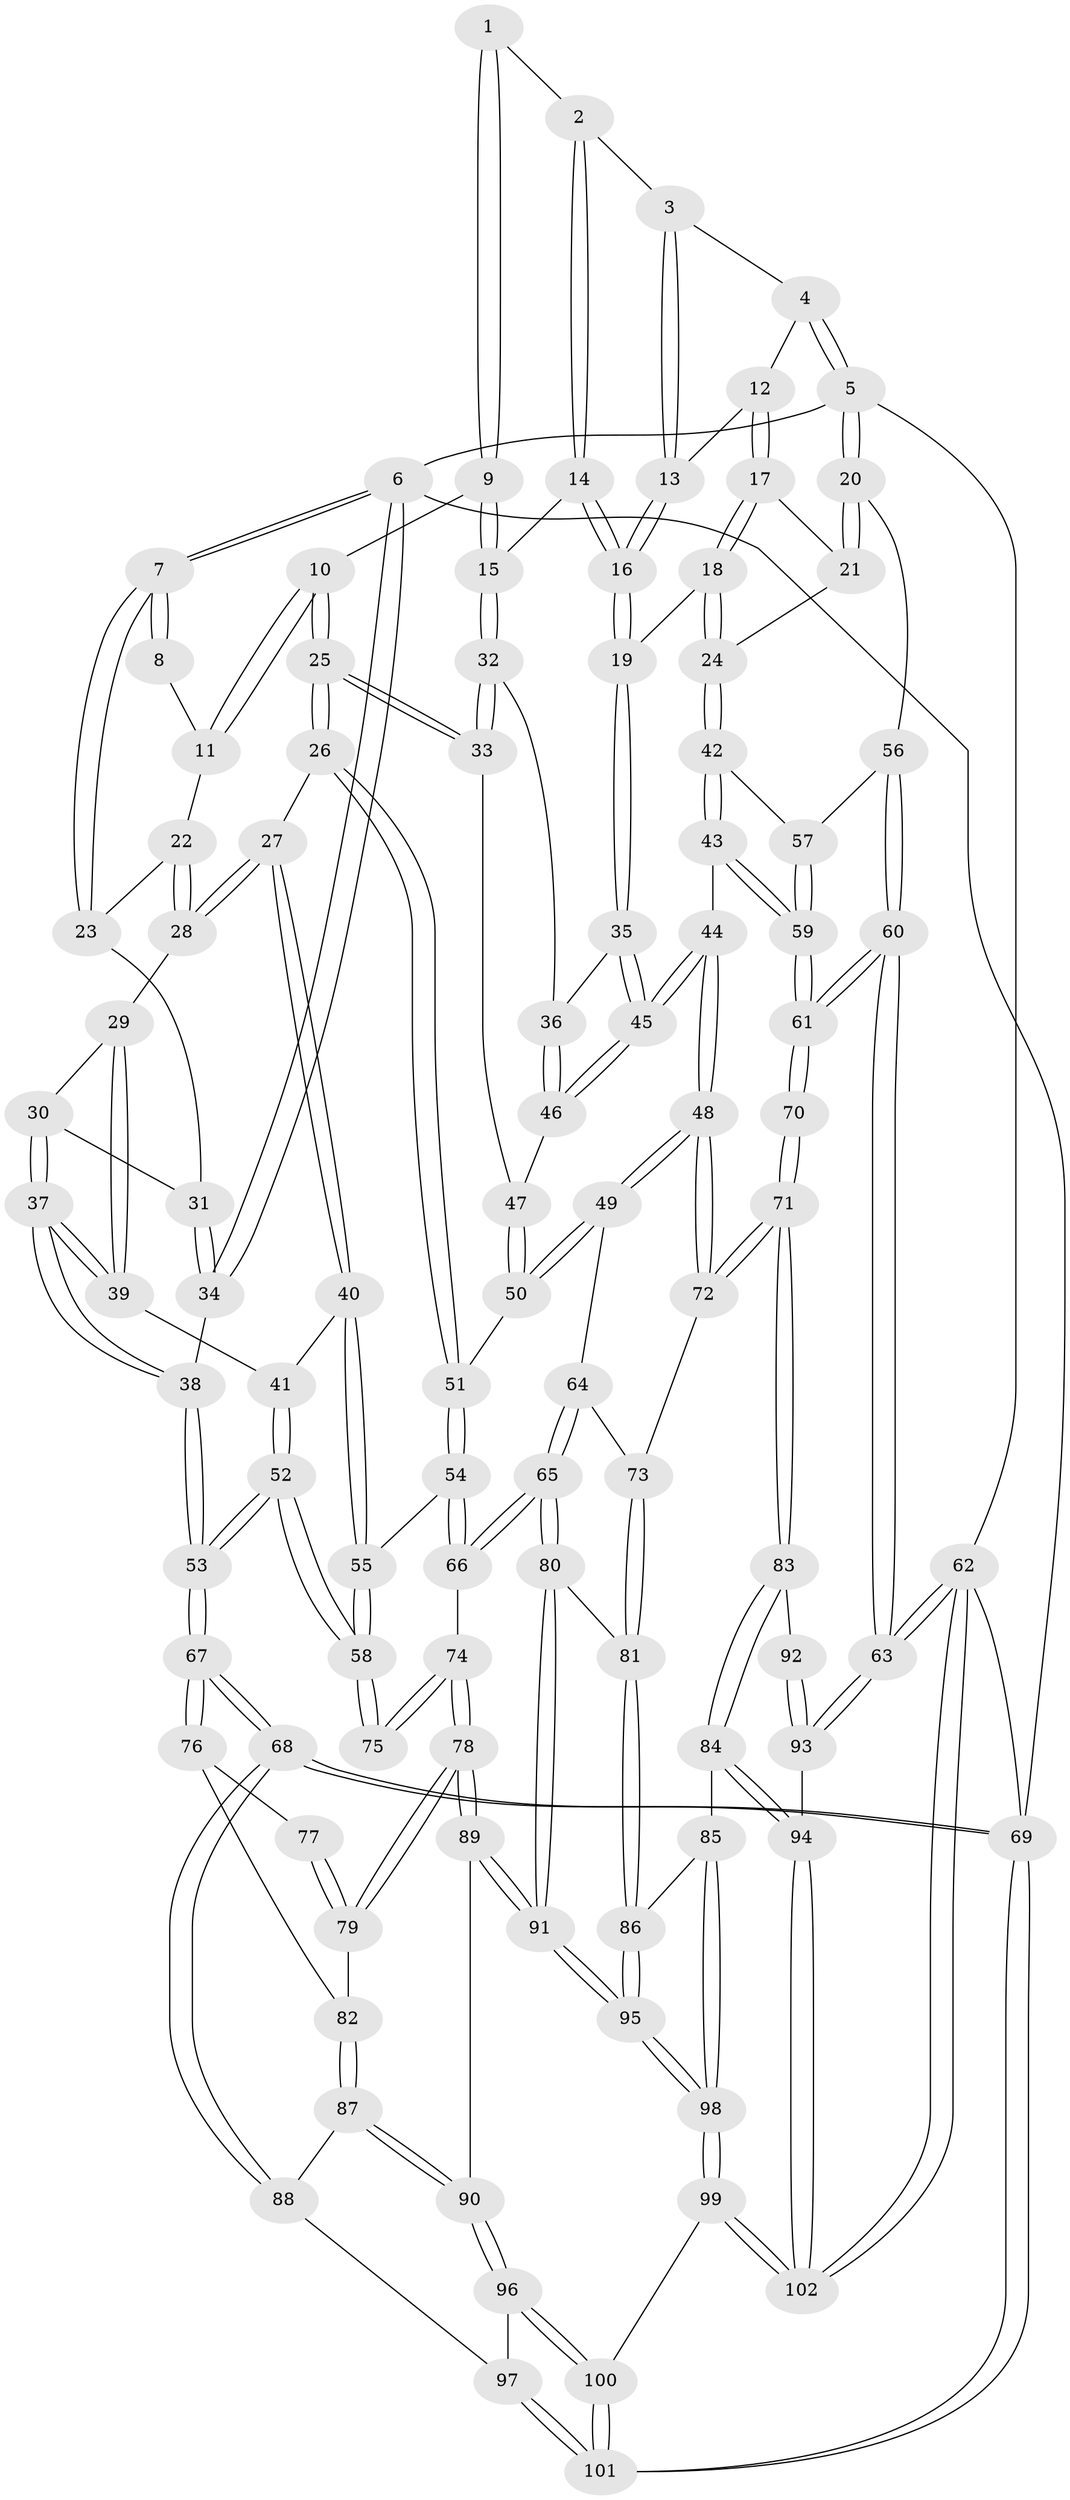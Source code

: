 // coarse degree distribution, {3: 0.11267605633802817, 4: 0.39436619718309857, 5: 0.3380281690140845, 6: 0.1267605633802817, 2: 0.028169014084507043}
// Generated by graph-tools (version 1.1) at 2025/52/02/27/25 19:52:36]
// undirected, 102 vertices, 252 edges
graph export_dot {
graph [start="1"]
  node [color=gray90,style=filled];
  1 [pos="+0.42418239247677053+0"];
  2 [pos="+0.63672847220741+0"];
  3 [pos="+0.6659187557020315+0"];
  4 [pos="+0.9709039385129048+0"];
  5 [pos="+1+0"];
  6 [pos="+0+0"];
  7 [pos="+0+0"];
  8 [pos="+0.16730057250267868+0"];
  9 [pos="+0.35814297920821764+0.0957717988976966"];
  10 [pos="+0.34016250387048336+0.11344738122896747"];
  11 [pos="+0.18623826673172353+0.06315670093247051"];
  12 [pos="+0.8118201478286216+0.09094243135888751"];
  13 [pos="+0.7931671886480608+0.090685864662534"];
  14 [pos="+0.6172806813114028+0.10937086613938954"];
  15 [pos="+0.5367606254480101+0.1340775794919864"];
  16 [pos="+0.648013724567195+0.15573340483271494"];
  17 [pos="+0.8436287121808573+0.12833635682537278"];
  18 [pos="+0.7382314831226343+0.21705814862474632"];
  19 [pos="+0.6605937938155666+0.18348181747345713"];
  20 [pos="+1+0"];
  21 [pos="+0.889813565303514+0.12518558932766993"];
  22 [pos="+0.13877467315518713+0.11353539226079537"];
  23 [pos="+0.10122048710628029+0.1214264796782192"];
  24 [pos="+0.8513447023981707+0.3267757987758373"];
  25 [pos="+0.32311551674833894+0.29212767356634906"];
  26 [pos="+0.31875701368065323+0.29668040040673255"];
  27 [pos="+0.2908450058657835+0.3011836066564915"];
  28 [pos="+0.1797380795814438+0.18522714936803275"];
  29 [pos="+0.10295424297943621+0.26218127968497446"];
  30 [pos="+0.09964629993420616+0.2590364368747257"];
  31 [pos="+0.06191283539966216+0.16210866695347054"];
  32 [pos="+0.45805462470336955+0.23842170301695337"];
  33 [pos="+0.35385428352359166+0.2886463000266635"];
  34 [pos="+0+0.2617823525426423"];
  35 [pos="+0.6345436137735327+0.2378976229721482"];
  36 [pos="+0.5443022890177531+0.2854867080778358"];
  37 [pos="+0+0.3122124441678617"];
  38 [pos="+0+0.3135286584283034"];
  39 [pos="+0.15151445790294815+0.3422750823056484"];
  40 [pos="+0.18907678337808165+0.36082275150010423"];
  41 [pos="+0.15707829047767008+0.346325667012308"];
  42 [pos="+0.8614552923513554+0.3421585580509274"];
  43 [pos="+0.8031797959992271+0.4546515427936835"];
  44 [pos="+0.6483417686186058+0.49757528961270175"];
  45 [pos="+0.6393441968245429+0.47326760606782364"];
  46 [pos="+0.5130401315091953+0.3474202514141825"];
  47 [pos="+0.5116992265103031+0.3474356225748803"];
  48 [pos="+0.6161124581599886+0.5414162935346318"];
  49 [pos="+0.543289964758756+0.5474678946714505"];
  50 [pos="+0.4093666445654531+0.48178396551179953"];
  51 [pos="+0.3966559367349306+0.47822422389106256"];
  52 [pos="+0+0.515296349366526"];
  53 [pos="+0+0.5138288818298006"];
  54 [pos="+0.35356318404353043+0.5151910352305852"];
  55 [pos="+0.15196539944513865+0.5447976264535348"];
  56 [pos="+1+0.25598993596845293"];
  57 [pos="+0.9654056458047124+0.3210161155907965"];
  58 [pos="+0.14547134395068512+0.5531721247891799"];
  59 [pos="+0.987336666914133+0.6729193549469493"];
  60 [pos="+1+0.7883096890857967"];
  61 [pos="+1+0.7280451419989976"];
  62 [pos="+1+1"];
  63 [pos="+1+0.8796437796004241"];
  64 [pos="+0.5134056317009881+0.5832852071716325"];
  65 [pos="+0.3508415112298795+0.7335426819107801"];
  66 [pos="+0.3435194372886422+0.7303452679603352"];
  67 [pos="+0+0.6183550148998398"];
  68 [pos="+0+0.8584319197911103"];
  69 [pos="+0+1"];
  70 [pos="+0.9476198843759839+0.7331220323319049"];
  71 [pos="+0.6551249484435436+0.65801458423021"];
  72 [pos="+0.6461932107143806+0.6388597303087165"];
  73 [pos="+0.5024464375521667+0.7306572114435599"];
  74 [pos="+0.21633893540827884+0.7234191269055662"];
  75 [pos="+0.1693011016264083+0.6312842204463147"];
  76 [pos="+0+0.7017846916290505"];
  77 [pos="+0.055180904901580397+0.690737890719792"];
  78 [pos="+0.17463348192790998+0.7860999172738573"];
  79 [pos="+0.05164719266857711+0.7517220416263026"];
  80 [pos="+0.4085825492822086+0.8044945598865156"];
  81 [pos="+0.44763277673646046+0.8104154880777367"];
  82 [pos="+0.04642735084880709+0.7513754771490921"];
  83 [pos="+0.6346070628473196+0.8105205069571535"];
  84 [pos="+0.6137347769263074+0.8696151184109031"];
  85 [pos="+0.5407166975001166+0.849527044842059"];
  86 [pos="+0.5401757832926448+0.8493557737049697"];
  87 [pos="+0+0.8227010984445475"];
  88 [pos="+0+0.8376821614284626"];
  89 [pos="+0.16311623484336257+0.8245354798906819"];
  90 [pos="+0.16264056720960918+0.8249076293567742"];
  91 [pos="+0.3163286520296384+1"];
  92 [pos="+0.940822803093218+0.7362514188170206"];
  93 [pos="+0.6759858451120853+0.9032878047346994"];
  94 [pos="+0.6382537312629484+0.9166789382369992"];
  95 [pos="+0.32156387470806896+1"];
  96 [pos="+0.10949230861059638+0.8971346226484488"];
  97 [pos="+0.09235849841168685+0.9095351551344208"];
  98 [pos="+0.32259201587792197+1"];
  99 [pos="+0.32257345148646366+1"];
  100 [pos="+0.283246889549009+1"];
  101 [pos="+0+1"];
  102 [pos="+0.6642761740320724+1"];
  1 -- 2;
  1 -- 9;
  1 -- 9;
  2 -- 3;
  2 -- 14;
  2 -- 14;
  3 -- 4;
  3 -- 13;
  3 -- 13;
  4 -- 5;
  4 -- 5;
  4 -- 12;
  5 -- 6;
  5 -- 20;
  5 -- 20;
  5 -- 62;
  6 -- 7;
  6 -- 7;
  6 -- 34;
  6 -- 34;
  6 -- 69;
  7 -- 8;
  7 -- 8;
  7 -- 23;
  7 -- 23;
  8 -- 11;
  9 -- 10;
  9 -- 15;
  9 -- 15;
  10 -- 11;
  10 -- 11;
  10 -- 25;
  10 -- 25;
  11 -- 22;
  12 -- 13;
  12 -- 17;
  12 -- 17;
  13 -- 16;
  13 -- 16;
  14 -- 15;
  14 -- 16;
  14 -- 16;
  15 -- 32;
  15 -- 32;
  16 -- 19;
  16 -- 19;
  17 -- 18;
  17 -- 18;
  17 -- 21;
  18 -- 19;
  18 -- 24;
  18 -- 24;
  19 -- 35;
  19 -- 35;
  20 -- 21;
  20 -- 21;
  20 -- 56;
  21 -- 24;
  22 -- 23;
  22 -- 28;
  22 -- 28;
  23 -- 31;
  24 -- 42;
  24 -- 42;
  25 -- 26;
  25 -- 26;
  25 -- 33;
  25 -- 33;
  26 -- 27;
  26 -- 51;
  26 -- 51;
  27 -- 28;
  27 -- 28;
  27 -- 40;
  27 -- 40;
  28 -- 29;
  29 -- 30;
  29 -- 39;
  29 -- 39;
  30 -- 31;
  30 -- 37;
  30 -- 37;
  31 -- 34;
  31 -- 34;
  32 -- 33;
  32 -- 33;
  32 -- 36;
  33 -- 47;
  34 -- 38;
  35 -- 36;
  35 -- 45;
  35 -- 45;
  36 -- 46;
  36 -- 46;
  37 -- 38;
  37 -- 38;
  37 -- 39;
  37 -- 39;
  38 -- 53;
  38 -- 53;
  39 -- 41;
  40 -- 41;
  40 -- 55;
  40 -- 55;
  41 -- 52;
  41 -- 52;
  42 -- 43;
  42 -- 43;
  42 -- 57;
  43 -- 44;
  43 -- 59;
  43 -- 59;
  44 -- 45;
  44 -- 45;
  44 -- 48;
  44 -- 48;
  45 -- 46;
  45 -- 46;
  46 -- 47;
  47 -- 50;
  47 -- 50;
  48 -- 49;
  48 -- 49;
  48 -- 72;
  48 -- 72;
  49 -- 50;
  49 -- 50;
  49 -- 64;
  50 -- 51;
  51 -- 54;
  51 -- 54;
  52 -- 53;
  52 -- 53;
  52 -- 58;
  52 -- 58;
  53 -- 67;
  53 -- 67;
  54 -- 55;
  54 -- 66;
  54 -- 66;
  55 -- 58;
  55 -- 58;
  56 -- 57;
  56 -- 60;
  56 -- 60;
  57 -- 59;
  57 -- 59;
  58 -- 75;
  58 -- 75;
  59 -- 61;
  59 -- 61;
  60 -- 61;
  60 -- 61;
  60 -- 63;
  60 -- 63;
  61 -- 70;
  61 -- 70;
  62 -- 63;
  62 -- 63;
  62 -- 102;
  62 -- 102;
  62 -- 69;
  63 -- 93;
  63 -- 93;
  64 -- 65;
  64 -- 65;
  64 -- 73;
  65 -- 66;
  65 -- 66;
  65 -- 80;
  65 -- 80;
  66 -- 74;
  67 -- 68;
  67 -- 68;
  67 -- 76;
  67 -- 76;
  68 -- 69;
  68 -- 69;
  68 -- 88;
  68 -- 88;
  69 -- 101;
  69 -- 101;
  70 -- 71;
  70 -- 71;
  71 -- 72;
  71 -- 72;
  71 -- 83;
  71 -- 83;
  72 -- 73;
  73 -- 81;
  73 -- 81;
  74 -- 75;
  74 -- 75;
  74 -- 78;
  74 -- 78;
  76 -- 77;
  76 -- 82;
  77 -- 79;
  77 -- 79;
  78 -- 79;
  78 -- 79;
  78 -- 89;
  78 -- 89;
  79 -- 82;
  80 -- 81;
  80 -- 91;
  80 -- 91;
  81 -- 86;
  81 -- 86;
  82 -- 87;
  82 -- 87;
  83 -- 84;
  83 -- 84;
  83 -- 92;
  84 -- 85;
  84 -- 94;
  84 -- 94;
  85 -- 86;
  85 -- 98;
  85 -- 98;
  86 -- 95;
  86 -- 95;
  87 -- 88;
  87 -- 90;
  87 -- 90;
  88 -- 97;
  89 -- 90;
  89 -- 91;
  89 -- 91;
  90 -- 96;
  90 -- 96;
  91 -- 95;
  91 -- 95;
  92 -- 93;
  92 -- 93;
  93 -- 94;
  94 -- 102;
  94 -- 102;
  95 -- 98;
  95 -- 98;
  96 -- 97;
  96 -- 100;
  96 -- 100;
  97 -- 101;
  97 -- 101;
  98 -- 99;
  98 -- 99;
  99 -- 100;
  99 -- 102;
  99 -- 102;
  100 -- 101;
  100 -- 101;
}

